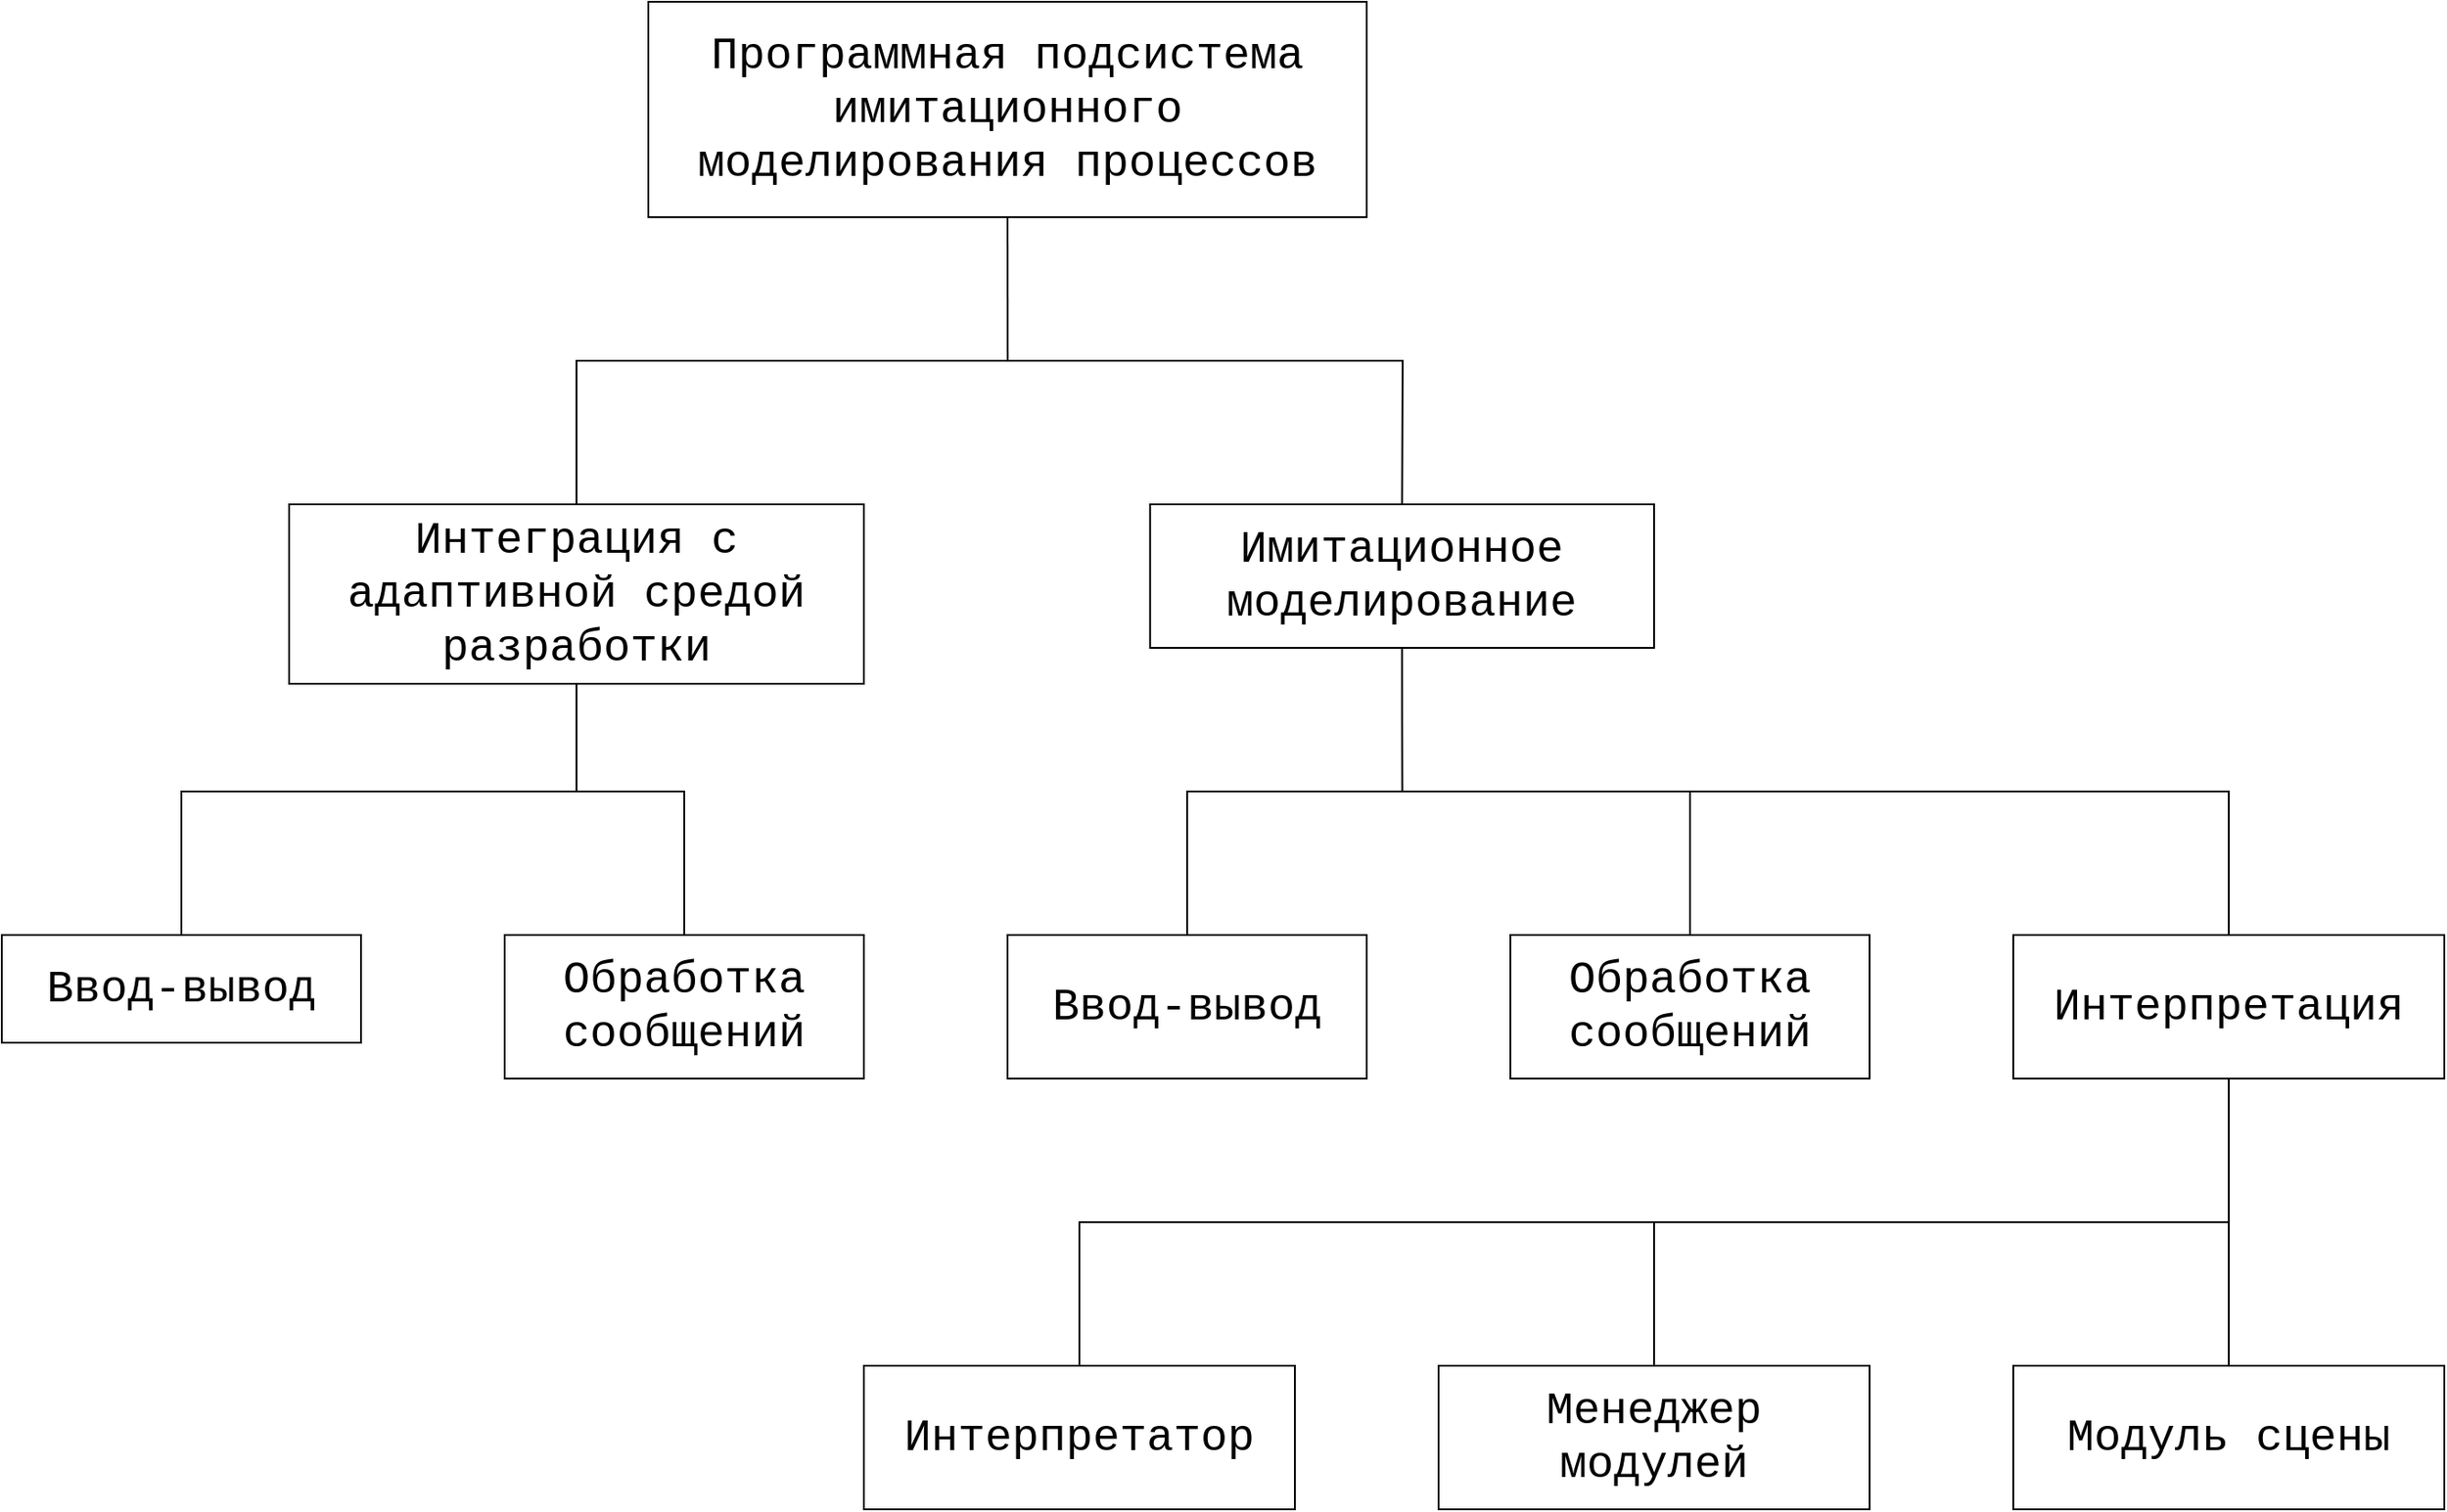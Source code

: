 <mxfile version="21.2.1" type="device">
  <diagram name="Страница 1" id="8_2px0Vj9bt0D1b7eZAj">
    <mxGraphModel dx="2495" dy="1462" grid="1" gridSize="20" guides="1" tooltips="1" connect="1" arrows="1" fold="1" page="1" pageScale="1" pageWidth="1654" pageHeight="2336" math="0" shadow="0">
      <root>
        <mxCell id="0" />
        <mxCell id="1" parent="0" />
        <mxCell id="L-BGeSX9i74AMv3q2SBN-4" style="rounded=0;orthogonalLoop=1;jettySize=auto;html=1;exitX=0.5;exitY=1;exitDx=0;exitDy=0;endArrow=none;endFill=0;" edge="1" parent="1" source="dZnzciocZTakdR4R_lTB-1">
          <mxGeometry relative="1" as="geometry">
            <mxPoint x="680.09" y="720" as="targetPoint" />
          </mxGeometry>
        </mxCell>
        <mxCell id="dZnzciocZTakdR4R_lTB-1" value="Программная подсистема имитационного моделирования процессов" style="whiteSpace=wrap;html=1;direction=east;fontFamily=Courier New;fontSize=25;" parent="1" vertex="1">
          <mxGeometry x="480" y="520" width="400" height="120" as="geometry" />
        </mxCell>
        <mxCell id="np4YpJvV-27lMfiPqFyP-23" style="rounded=0;orthogonalLoop=1;jettySize=auto;html=1;exitX=0.5;exitY=1;exitDx=0;exitDy=0;endArrow=none;endFill=0;fontFamily=Courier New;fontSize=25;" parent="1" source="dZnzciocZTakdR4R_lTB-2" edge="1">
          <mxGeometry relative="1" as="geometry">
            <Array as="points">
              <mxPoint x="440" y="960" />
            </Array>
            <mxPoint x="440" y="960" as="targetPoint" />
          </mxGeometry>
        </mxCell>
        <mxCell id="L-BGeSX9i74AMv3q2SBN-3" style="edgeStyle=orthogonalEdgeStyle;rounded=0;orthogonalLoop=1;jettySize=auto;html=1;exitX=0.5;exitY=0;exitDx=0;exitDy=0;endArrow=none;endFill=0;" edge="1" parent="1" source="dZnzciocZTakdR4R_lTB-2">
          <mxGeometry relative="1" as="geometry">
            <mxPoint x="680" y="720" as="targetPoint" />
            <Array as="points">
              <mxPoint x="440" y="720" />
            </Array>
          </mxGeometry>
        </mxCell>
        <mxCell id="dZnzciocZTakdR4R_lTB-2" value="Интеграция с адаптивной средой разработки" style="whiteSpace=wrap;html=1;direction=east;fontFamily=Courier New;fontSize=25;" parent="1" vertex="1">
          <mxGeometry x="280" y="800" width="320" height="100" as="geometry" />
        </mxCell>
        <mxCell id="np4YpJvV-27lMfiPqFyP-26" style="rounded=0;orthogonalLoop=1;jettySize=auto;html=1;exitX=0.5;exitY=0;exitDx=0;exitDy=0;endArrow=none;endFill=0;fontFamily=Courier New;fontSize=25;" parent="1" source="dZnzciocZTakdR4R_lTB-3" edge="1">
          <mxGeometry relative="1" as="geometry">
            <mxPoint x="680" y="720" as="targetPoint" />
            <Array as="points">
              <mxPoint x="900" y="720" />
            </Array>
          </mxGeometry>
        </mxCell>
        <mxCell id="L-BGeSX9i74AMv3q2SBN-6" style="edgeStyle=orthogonalEdgeStyle;rounded=0;orthogonalLoop=1;jettySize=auto;html=1;exitX=0.5;exitY=1;exitDx=0;exitDy=0;endArrow=none;endFill=0;" edge="1" parent="1" source="dZnzciocZTakdR4R_lTB-3">
          <mxGeometry relative="1" as="geometry">
            <mxPoint x="899.795" y="960" as="targetPoint" />
          </mxGeometry>
        </mxCell>
        <mxCell id="dZnzciocZTakdR4R_lTB-3" value="Имитационное моделирование" style="whiteSpace=wrap;html=1;direction=east;fontFamily=Courier New;fontSize=25;" parent="1" vertex="1">
          <mxGeometry x="759.37" y="800" width="280.63" height="80" as="geometry" />
        </mxCell>
        <mxCell id="L-BGeSX9i74AMv3q2SBN-7" style="edgeStyle=orthogonalEdgeStyle;rounded=0;orthogonalLoop=1;jettySize=auto;html=1;exitX=0.5;exitY=0;exitDx=0;exitDy=0;endArrow=none;endFill=0;" edge="1" parent="1" source="dZnzciocZTakdR4R_lTB-4">
          <mxGeometry relative="1" as="geometry">
            <mxPoint x="900" y="960" as="targetPoint" />
            <Array as="points">
              <mxPoint x="780" y="960" />
            </Array>
          </mxGeometry>
        </mxCell>
        <mxCell id="dZnzciocZTakdR4R_lTB-4" value="Ввод-вывод" style="whiteSpace=wrap;html=1;direction=east;fontFamily=Courier New;fontSize=25;" parent="1" vertex="1">
          <mxGeometry x="680" y="1040" width="200" height="80" as="geometry" />
        </mxCell>
        <mxCell id="L-BGeSX9i74AMv3q2SBN-5" style="edgeStyle=orthogonalEdgeStyle;rounded=0;orthogonalLoop=1;jettySize=auto;html=1;exitX=0.5;exitY=0;exitDx=0;exitDy=0;endArrow=none;endFill=0;" edge="1" parent="1" source="dZnzciocZTakdR4R_lTB-5">
          <mxGeometry relative="1" as="geometry">
            <mxPoint x="440" y="960" as="targetPoint" />
            <Array as="points">
              <mxPoint x="220" y="960" />
            </Array>
          </mxGeometry>
        </mxCell>
        <mxCell id="dZnzciocZTakdR4R_lTB-5" value="Ввод-вывод" style="whiteSpace=wrap;html=1;direction=east;fontFamily=Courier New;fontSize=25;" parent="1" vertex="1">
          <mxGeometry x="120" y="1040" width="200" height="60" as="geometry" />
        </mxCell>
        <mxCell id="np4YpJvV-27lMfiPqFyP-24" style="edgeStyle=orthogonalEdgeStyle;rounded=0;orthogonalLoop=1;jettySize=auto;html=1;exitX=0.5;exitY=0;exitDx=0;exitDy=0;endArrow=none;endFill=0;fontFamily=Courier New;fontSize=25;" parent="1" source="dZnzciocZTakdR4R_lTB-6" edge="1">
          <mxGeometry relative="1" as="geometry">
            <mxPoint x="440" y="960" as="targetPoint" />
            <Array as="points">
              <mxPoint x="500" y="960" />
            </Array>
          </mxGeometry>
        </mxCell>
        <mxCell id="dZnzciocZTakdR4R_lTB-6" value="Обработка сообщений" style="whiteSpace=wrap;html=1;direction=east;fontFamily=Courier New;fontSize=25;" parent="1" vertex="1">
          <mxGeometry x="400" y="1040" width="200" height="80" as="geometry" />
        </mxCell>
        <mxCell id="L-BGeSX9i74AMv3q2SBN-8" style="edgeStyle=orthogonalEdgeStyle;rounded=0;orthogonalLoop=1;jettySize=auto;html=1;exitX=0.5;exitY=0;exitDx=0;exitDy=0;endArrow=none;endFill=0;" edge="1" parent="1" source="dZnzciocZTakdR4R_lTB-11">
          <mxGeometry relative="1" as="geometry">
            <mxPoint x="900" y="960" as="targetPoint" />
            <Array as="points">
              <mxPoint x="1060" y="960" />
            </Array>
          </mxGeometry>
        </mxCell>
        <mxCell id="dZnzciocZTakdR4R_lTB-11" value="Обработка сообщений" style="whiteSpace=wrap;html=1;direction=east;fontFamily=Courier New;fontSize=25;" parent="1" vertex="1">
          <mxGeometry x="960" y="1040" width="200" height="80" as="geometry" />
        </mxCell>
        <mxCell id="L-BGeSX9i74AMv3q2SBN-9" style="edgeStyle=orthogonalEdgeStyle;rounded=0;orthogonalLoop=1;jettySize=auto;html=1;exitX=0.5;exitY=0;exitDx=0;exitDy=0;endArrow=none;endFill=0;" edge="1" parent="1" source="dZnzciocZTakdR4R_lTB-12">
          <mxGeometry relative="1" as="geometry">
            <mxPoint x="1060" y="960" as="targetPoint" />
            <Array as="points">
              <mxPoint x="1360" y="960" />
            </Array>
          </mxGeometry>
        </mxCell>
        <mxCell id="dZnzciocZTakdR4R_lTB-12" value="Интерпретация" style="whiteSpace=wrap;html=1;fontFamily=Courier New;fontSize=25;" parent="1" vertex="1">
          <mxGeometry x="1240" y="1040" width="240" height="80" as="geometry" />
        </mxCell>
        <mxCell id="L-BGeSX9i74AMv3q2SBN-12" style="edgeStyle=orthogonalEdgeStyle;rounded=0;orthogonalLoop=1;jettySize=auto;html=1;exitX=0.5;exitY=0;exitDx=0;exitDy=0;endArrow=none;endFill=0;" edge="1" parent="1" source="dZnzciocZTakdR4R_lTB-13">
          <mxGeometry relative="1" as="geometry">
            <mxPoint x="1040" y="1200" as="targetPoint" />
            <Array as="points">
              <mxPoint x="720" y="1200" />
            </Array>
          </mxGeometry>
        </mxCell>
        <mxCell id="dZnzciocZTakdR4R_lTB-13" value="Интерпретатор" style="whiteSpace=wrap;html=1;fontFamily=Courier New;fontSize=25;" parent="1" vertex="1">
          <mxGeometry x="600" y="1280" width="240" height="80" as="geometry" />
        </mxCell>
        <mxCell id="L-BGeSX9i74AMv3q2SBN-11" style="edgeStyle=orthogonalEdgeStyle;rounded=0;orthogonalLoop=1;jettySize=auto;html=1;exitX=0.5;exitY=0;exitDx=0;exitDy=0;endArrow=none;endFill=0;" edge="1" parent="1" source="dZnzciocZTakdR4R_lTB-14">
          <mxGeometry relative="1" as="geometry">
            <mxPoint x="1360" y="1200" as="targetPoint" />
            <Array as="points">
              <mxPoint x="1040" y="1200" />
            </Array>
          </mxGeometry>
        </mxCell>
        <mxCell id="dZnzciocZTakdR4R_lTB-14" value="Менеджер модулей" style="whiteSpace=wrap;html=1;fontFamily=Courier New;fontSize=25;" parent="1" vertex="1">
          <mxGeometry x="920" y="1280" width="240" height="80" as="geometry" />
        </mxCell>
        <mxCell id="L-BGeSX9i74AMv3q2SBN-10" style="edgeStyle=orthogonalEdgeStyle;rounded=0;orthogonalLoop=1;jettySize=auto;html=1;exitX=0.5;exitY=0;exitDx=0;exitDy=0;entryX=0.5;entryY=1;entryDx=0;entryDy=0;endArrow=none;endFill=0;" edge="1" parent="1" source="dZnzciocZTakdR4R_lTB-15" target="dZnzciocZTakdR4R_lTB-12">
          <mxGeometry relative="1" as="geometry" />
        </mxCell>
        <mxCell id="dZnzciocZTakdR4R_lTB-15" value="Модуль сцены" style="whiteSpace=wrap;html=1;fontFamily=Courier New;fontSize=25;" parent="1" vertex="1">
          <mxGeometry x="1240" y="1280" width="240" height="80" as="geometry" />
        </mxCell>
      </root>
    </mxGraphModel>
  </diagram>
</mxfile>
